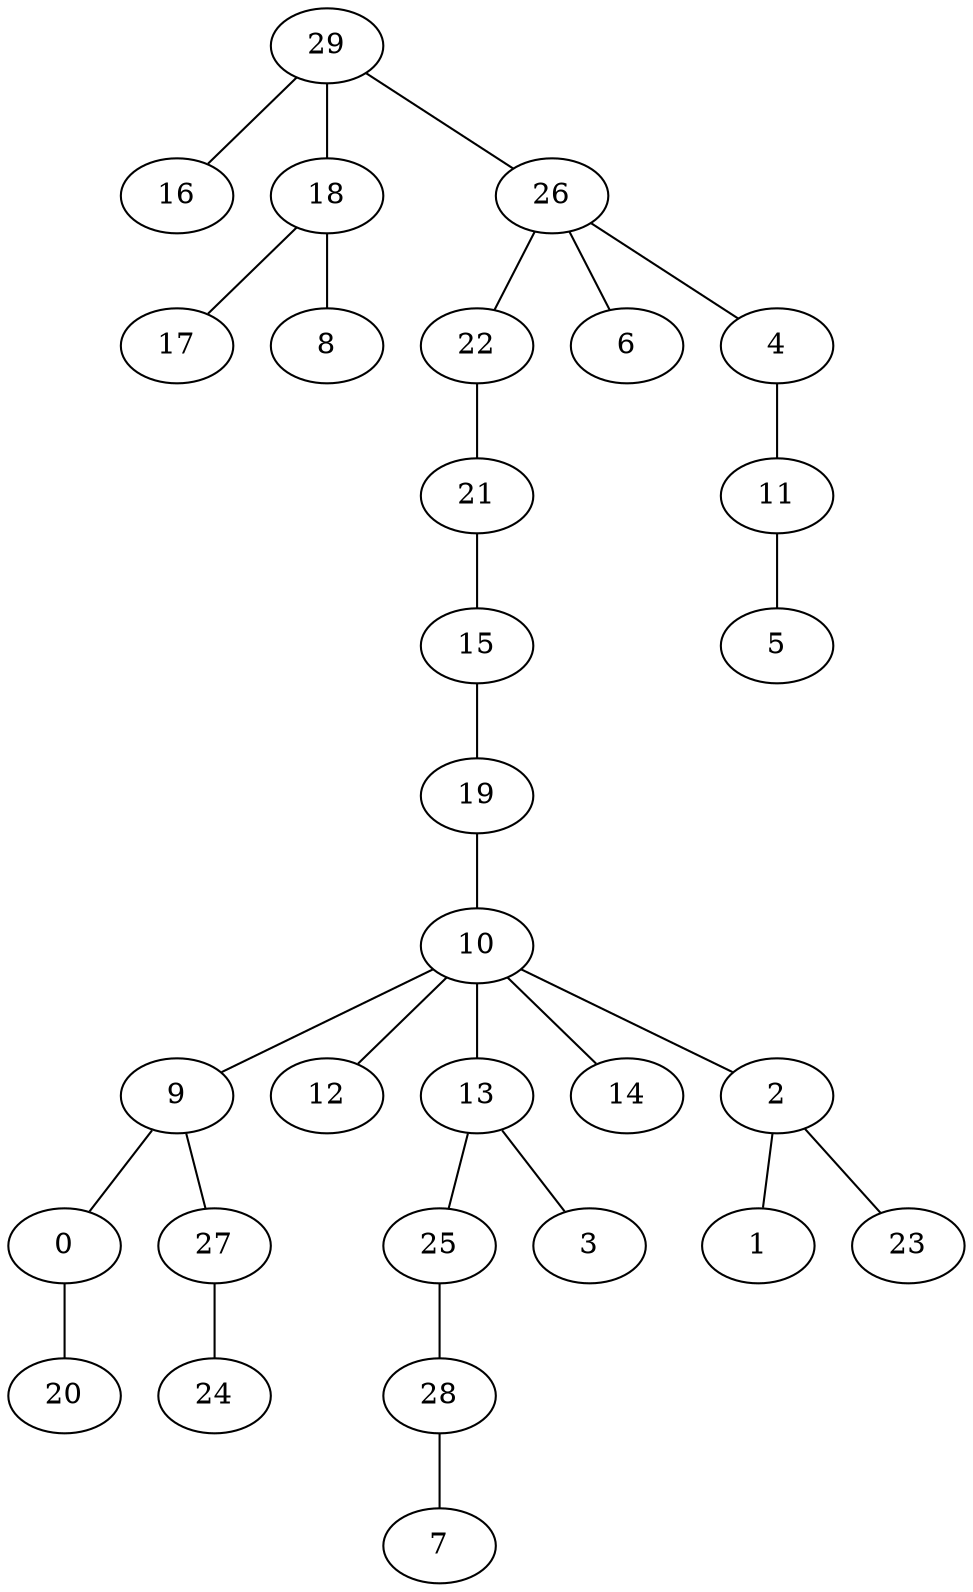graph grafoBarabasi_30_22_Prim  {
29;
16;
18;
17;
26;
22;
21;
15;
19;
10;
9;
12;
13;
25;
3;
0;
20;
14;
2;
1;
27;
28;
7;
8;
6;
4;
11;
5;
23;
24;
29 -- 16;
29 -- 18;
18 -- 17;
29 -- 26;
26 -- 22;
22 -- 21;
21 -- 15;
15 -- 19;
19 -- 10;
10 -- 9;
10 -- 12;
10 -- 13;
13 -- 25;
13 -- 3;
9 -- 0;
0 -- 20;
10 -- 14;
10 -- 2;
2 -- 1;
9 -- 27;
25 -- 28;
28 -- 7;
18 -- 8;
26 -- 6;
26 -- 4;
4 -- 11;
11 -- 5;
2 -- 23;
27 -- 24;
}